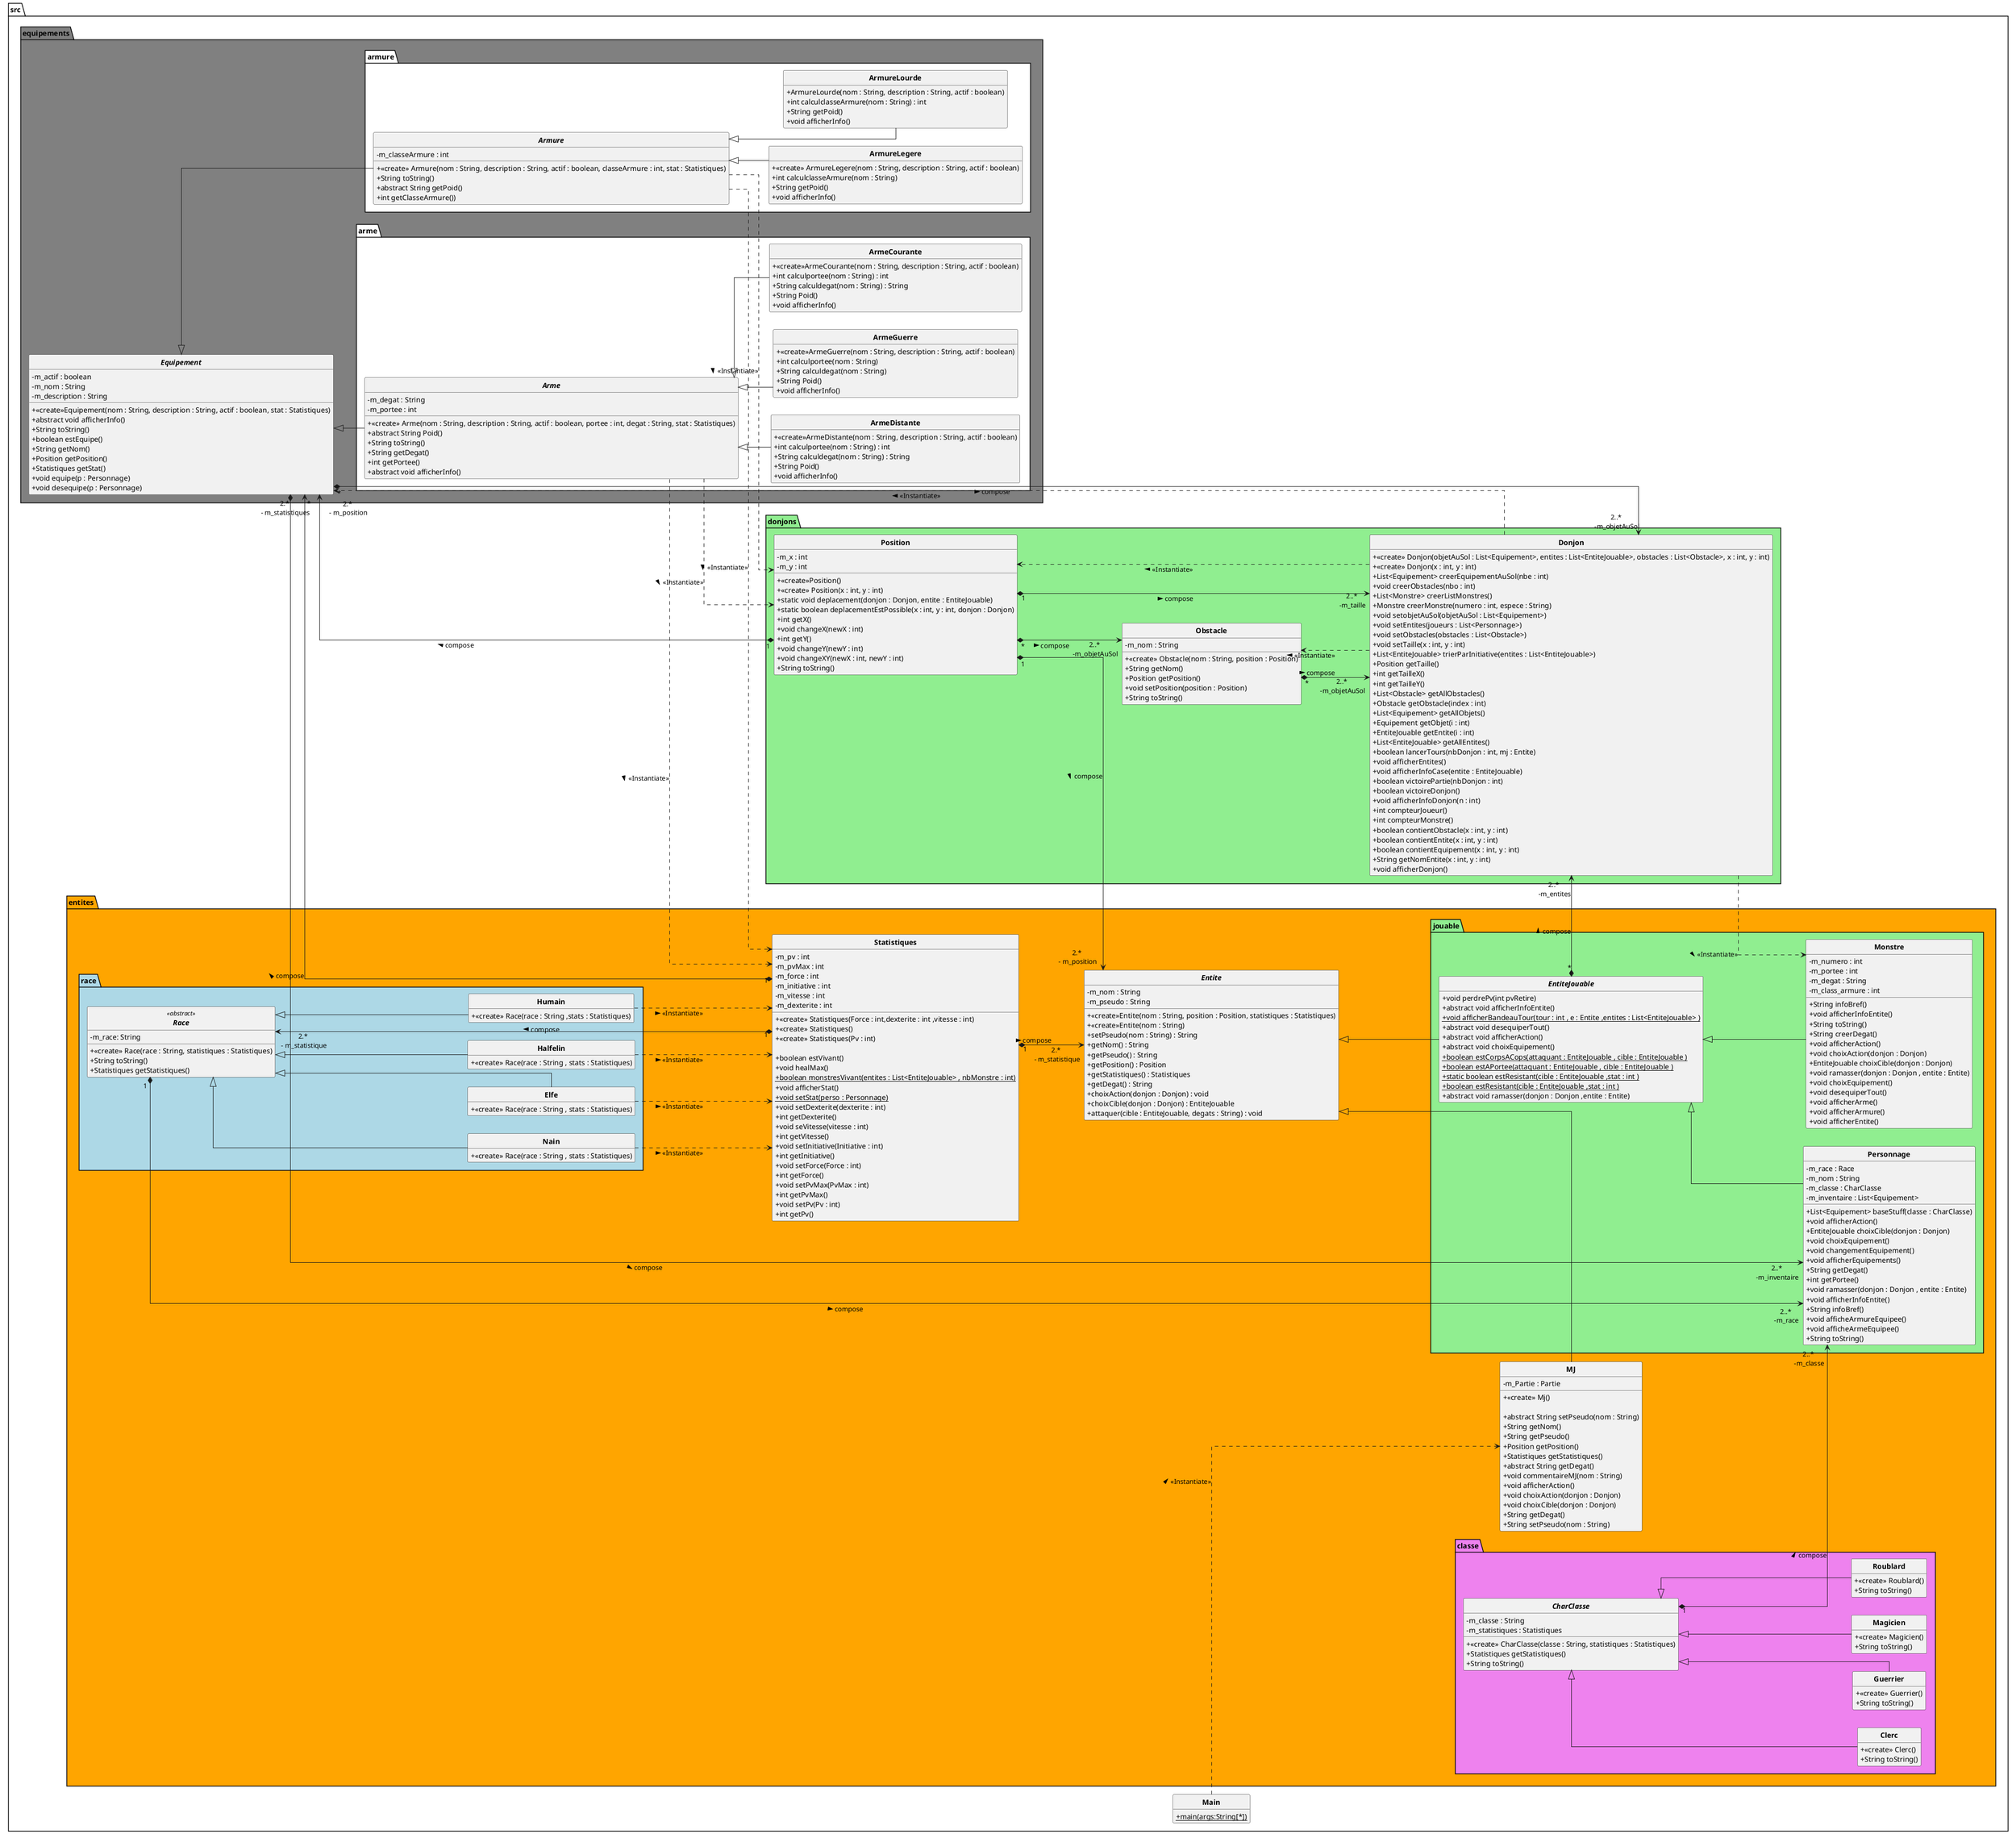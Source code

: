 @startuml
skinparam classAttributeIconSize 0
skinparam classFontStyle Bold
left to right direction
skinparam style strictuml
hide empty members
skinparam linetype ortho

package src{
    class Main
    {
        +{static} main(args:String[*])
    }
    Main .-> src.entites.MJ : <<Instantiate>> >

    package entites #Orange{
        package race #Lightblue{
            abstract class Race <<abstract>>{
                 -m_race: String
                +<<create>> Race(race : String, statistiques : Statistiques)
                +String toString()
                +Statistiques getStatistiques()
            }
            src.entites.Statistiques "1" *---> "2.*\n - m_statistique" src.entites.race.Race: compose >
            class Nain extends Race{
                +<<create>> Race(race : String , stats : Statistiques)
            }
            Nain .-> src.entites.Statistiques : <<Instantiate>> >
            class Elfe extends Race{
                +<<create>> Race(race : String , stats : Statistiques)
            }
            Elfe .-> src.entites.Statistiques : <<Instantiate>> >
            class Halfelin extends Race{
                +<<create>> Race(race : String , stats : Statistiques)
            }
            Halfelin .-> src.entites.Statistiques : <<Instantiate>> >
            class Humain extends Race{
                +<<create>> Race(race : String ,stats : Statistiques)
            }
            Humain .-> src.entites.Statistiques : <<Instantiate>> >


        }
        abstract class Entite {
            - m_nom : String
            - m_pseudo : String

            + <<create>>Entite(nom : String, position : Position, statistiques : Statistiques)
            + <<create>>Entite(nom : String)
            + setPseudo(nom : String) : String
            + getNom() : String
            + getPseudo() : String
            + getPosition() : Position
            + getStatistiques() : Statistiques
            + getDegat() : String
            + choixAction(donjon : Donjon) : void
            + choixCible(donjon : Donjon) : EntiteJouable
            + attaquer(cible : EntiteJouable, degats : String) : void
        }
        src.entites.Statistiques "1" *---> "2.*\n - m_statistique" src.entites.Entite: compose >
        src.donjons.Position "1" *---> "2.*\n - m_position" src.entites.Entite: compose >
        class MJ extends Entite {
         -m_Partie : Partie

         +<<create>> Mj()

         +abstract String setPseudo(nom : String)
         +String getNom()
         +String getPseudo()
         +Position getPosition()
         +Statistiques getStatistiques()
         +abstract String getDegat()
         +void commentaireMJ(nom : String)
         +void afficherAction()
         +void choixAction(donjon : Donjon)
         +void choixCible(donjon : Donjon)
         +String getDegat()
         +String setPseudo(nom : String)
        }

        class Statistiques{
            -m_pv : int
            -m_pvMax : int
            -m_force : int
            -m_initiative : int
            -m_vitesse : int
            -m_dexterite : int

            +<<create>> Statistiques(Force : int,dexterite : int ,vitesse : int)
            +<<create>> Statistiques()
            +<<create>> Statistiques(Pv : int)

            +boolean estVivant()
            +void healMax()
            +{static} boolean monstresVivant(entites : List<EntiteJouable> , nbMonstre : int)
            +void afficherStat()
            +{static} void setStat(perso : Personnage)
            +void setDexterite(dexterite : int)
            +int getDexterite()
            +void seVitesse(vitesse : int)
            +int getVitesse()
            +void setInitiative(Initiative : int)
            +int getInitiative()
            +void setForce(Force : int)
            +int getForce()
            +void setPvMax(PvMax : int)
            +int getPvMax()
            +void setPv(Pv : int)
            +int getPv()



        }

        package jouable #Lightgreen{
            abstract class EntiteJouable extends src.entites.Entite{
              +void perdrePv(int pvRetire)
              +abstract void afficherInfoEntite()
              +{static} void afficherBandeauTour(tour : int , e : Entite ,entites : List<EntiteJouable> )
              +abstract void desequiperTout()
              +abstract void afficherAction()
              +abstract void choixEquipement()
              +{static} boolean estCorpsACops(attaquant : EntiteJouable , cible : EntiteJouable )
              +{static} boolean estAPortee(attaquant : EntiteJouable , cible : EntiteJouable )
              +sta{static}tic boolean estResistant(cible : EntiteJouable ,stat : int )
              +{static} boolean estResistant(cible : EntiteJouable ,stat : int )
              +abstract void ramasser(donjon : Donjon ,entite : Entite)
            }

            class Personnage extends EntiteJouable{
                -m_race : Race
                -m_nom : String
                -m_classe : CharClasse
                -m_inventaire : List<Equipement>

                +List<Equipement> baseStuff(classe : CharClasse)
                +void afficherAction()
                +EntiteJouable choixCible(donjon : Donjon)
                +void choixEquipement()
                +void changementEquipement()
                +void afficherEquipements()
                +String getDegat()
                +int getPortee()
                +void ramasser(donjon : Donjon , entite : Entite)
                +void afficherInfoEntite()
                +String infoBref()
                +void afficheArmureEquipee()
                +void afficheArmeEquipee()
                +String toString()
            }
            src.entites.classe.CharClasse "1" *--> "2..*\n -m_classe" src.entites.jouable.Personnage  : compose >
            src.entites.race.Race "1" *--> "2..*\n -m_race" src.entites.jouable.Personnage  : compose >
            src.equipements.Equipement "*" *--> "2..*\n -m_inventaire" src.entites.jouable.Personnage  : compose >
            class Monstre extends EntiteJouable{
                -m_numero : int
                -m_portee : int
                -m_degat : String
                -m_class_armure : int

                +String infoBref()
                +void afficherInfoEntite()
                +String toString()
                +String creerDegat()
                +void afficherAction()
                +void choixAction(donjon : Donjon)
                +EntiteJouable choixCible(donjon : Donjon)
                +void ramasser(donjon : Donjon , entite : Entite)
                +void choixEquipement()
                +void desequiperTout()
                +void afficherArme()
                +void afficherArmure()
                +void afficherEntite()
            }
        }
        package classe #Violet{
            abstract class CharClasse{
                -m_classe : String
                -m_statistiques : Statistiques
                +<<create>> CharClasse(classe : String, statistiques : Statistiques)
                +Statistiques getStatistiques()
                +String toString()
            }
            class Clerc extends CharClasse{
                +<<create>> Clerc()
                +String toString()
            }
            class Guerrier extends CharClasse{
                +<<create>> Guerrier()
                +String toString()
            }
            class Magicien extends CharClasse{
                +<<create>> Magicien()
                +String toString()
            }
            class Roublard extends CharClasse{
                +<<create>> Roublard()
                +String toString()
            }
        }
    }

    package donjons #Lightgreen{
        class Position {
            - m_x : int
            - m_y : int

            + <<create>>Position()
            + <<create>> Position(x : int, y : int)
            + static void deplacement(donjon : Donjon, entite : EntiteJouable)
            + static boolean deplacementEstPossible(x : int, y : int, donjon : Donjon)
            + int getX()
            + void changeX(newX : int)
            + int getY()
            + void changeY(newY : int)
            + void changeXY(newX : int, newY : int)
            + String toString()
        }

        class Obstacle {
            - m_nom : String


            + <<create>> Obstacle(nom : String, position : Position)
            + String getNom()
            + Position getPosition()
            + void setPosition(position : Position)
            + String toString()
        }
        src.donjons.Position "*" *---> "2..*\n -m_objetAuSol" src.donjons.Obstacle: compose >

        class Donjon {

            + <<create>> Donjon(objetAuSol : List<Equipement>, entites : List<EntiteJouable>, obstacles : List<Obstacle>, x : int, y : int)
            + <<create>> Donjon(x : int, y : int)
            + List<Equipement> creerEquipementAuSol(nbe : int)
            + void creerObstacles(nbo : int)
            + List<Monstre> creerListMonstres()
            + Monstre creerMonstre(numero : int, espece : String)
            + void setobjetAuSol(objetAuSol : List<Equipement>)
            + void setEntites(joueurs : List<Personnage>)
            + void setObstacles(obstacles : List<Obstacle>)
            + void setTaille(x : int, y : int)
            + List<EntiteJouable> trierParInitiative(entites : List<EntiteJouable>)
            + Position getTaille()
            + int getTailleX()
            + int getTailleY()
            + List<Obstacle> getAllObstacles()
            + Obstacle getObstacle(index : int)
            + List<Equipement> getAllObjets()
            + Equipement getObjet(i : int)
            + EntiteJouable getEntite(i : int)
            + List<EntiteJouable> getAllEntites()
            + boolean lancerTours(nbDonjon : int, mj : Entite)
            + void afficherEntites()
            + void afficherInfoCase(entite : EntiteJouable)
            + boolean victoirePartie(nbDonjon : int)
            + boolean victoireDonjon()
            + void afficherInfoDonjon(n : int)
            + int compteurJoueur()
            + int compteurMonstre()
            + boolean contientObstacle(x : int, y : int)
            + boolean contientEntite(x : int, y : int)
            + boolean contientEquipement(x : int, y : int)
            + String getNomEntite(x : int, y : int)
            + void afficherDonjon()
        }
        src.equipements.Equipement "*" *--> "2..*\n -m_objetAuSol" src.donjons.Donjon: compose >
        src.entites.jouable.EntiteJouable "*" *--> "2..*\n -m_entites" src.donjons.Donjon: compose >
        src.donjons.Position "1" *--> "2..*\n -m_taille" src.donjons.Donjon: compose >
        src.donjons.Obstacle "*" *--> "2..*\n -m_objetAuSol" src.donjons.Donjon: compose >
        src.donjons.Donjon .-> src.entites.jouable.Monstre : <<Instantiate>> >
        src.donjons.Donjon .-> src.donjons.Obstacle : <<Instantiate>> >
        src.donjons.Donjon .-> src.equipements.Equipement : <<Instantiate>> >
        src.donjons.Donjon .-> src.donjons.Position : <<Instantiate>> >
    }
    package equipements #Grey{
        abstract class Equipement {
            - m_actif : boolean
            - m_nom : String
            - m_description : String

            + <<create>>Equipement(nom : String, description : String, actif : boolean, stat : Statistiques)
            + abstract void afficherInfo()
            + String toString()
            + boolean estEquipe()
            + String getNom()
            + Position getPosition()
            + Statistiques getStat()
            + void equipe(p : Personnage)
            + void desequipe(p : Personnage)
        }
            src.donjons.Position "1" *---> "2.*\n - m_position" src.equipements.Equipement: compose >
            src.entites.Statistiques "1" *---> "2.*\n - m_statistiques" src.equipements.Equipement: compose >
        package arme #White{
            abstract class Arme extends src.equipements.Equipement {
                - m_degat : String
                - m_portee : int

                + <<create>> Arme(nom : String, description : String, actif : boolean, portee : int, degat : String, stat : Statistiques)
                + abstract String Poid()
                + String toString()
                + String getDegat()
                + int getPortee()
                + abstract void afficherInfo()
            }
            Arme .-> src.donjons.Position : <<Instantiate>> >
            Arme .-> src.entites.Statistiques : <<Instantiate>> >
            class ArmeCourante extends Arme {
                + <<create>>ArmeCourante(nom : String, description : String, actif : boolean)
                + int calculportee(nom : String) : int
                + String calculdegat(nom : String) : String
                + String Poid()
                + void afficherInfo()
            }
            class ArmeDistante extends Arme {
                + <<create>>ArmeDistante(nom : String, description : String, actif : boolean)
                + int calculportee(nom : String) : int
                + String calculdegat(nom : String) : String
                + String Poid()
                + void afficherInfo()
            }
            class ArmeGuerre extends Arme {
                + <<create>>ArmeGuerre(nom : String, description : String, actif : boolean)
                + int calculportee(nom : String)
                + String calculdegat(nom : String)
                + String Poid()
                + void afficherInfo()
            }
        }
        package armure #White{
            abstract class Armure extends src.equipements.Equipement {

                - m_classeArmure : int

                + <<create>> Armure(nom : String, description : String, actif : boolean, classeArmure : int, stat : Statistiques)
                + String toString()
                + abstract String getPoid()
                + int getClasseArmure())
            }
            Armure .-> src.donjons.Position : <<Instantiate>> >
            Armure .-> src.entites.Statistiques : <<Instantiate>> >

            class ArmureLegere extends Armure {
                 + <<create>> ArmureLegere(nom : String, description : String, actif : boolean)
                 + int calculclasseArmure(nom : String)
                 + String getPoid()
                 + void afficherInfo()
            }
            class ArmureLourde extends Armure {
                + ArmureLourde(nom : String, description : String, actif : boolean)
                + int calculclasseArmure(nom : String) : int
                + String getPoid()
                + void afficherInfo()
            }

        }

    }
}
@enduml
